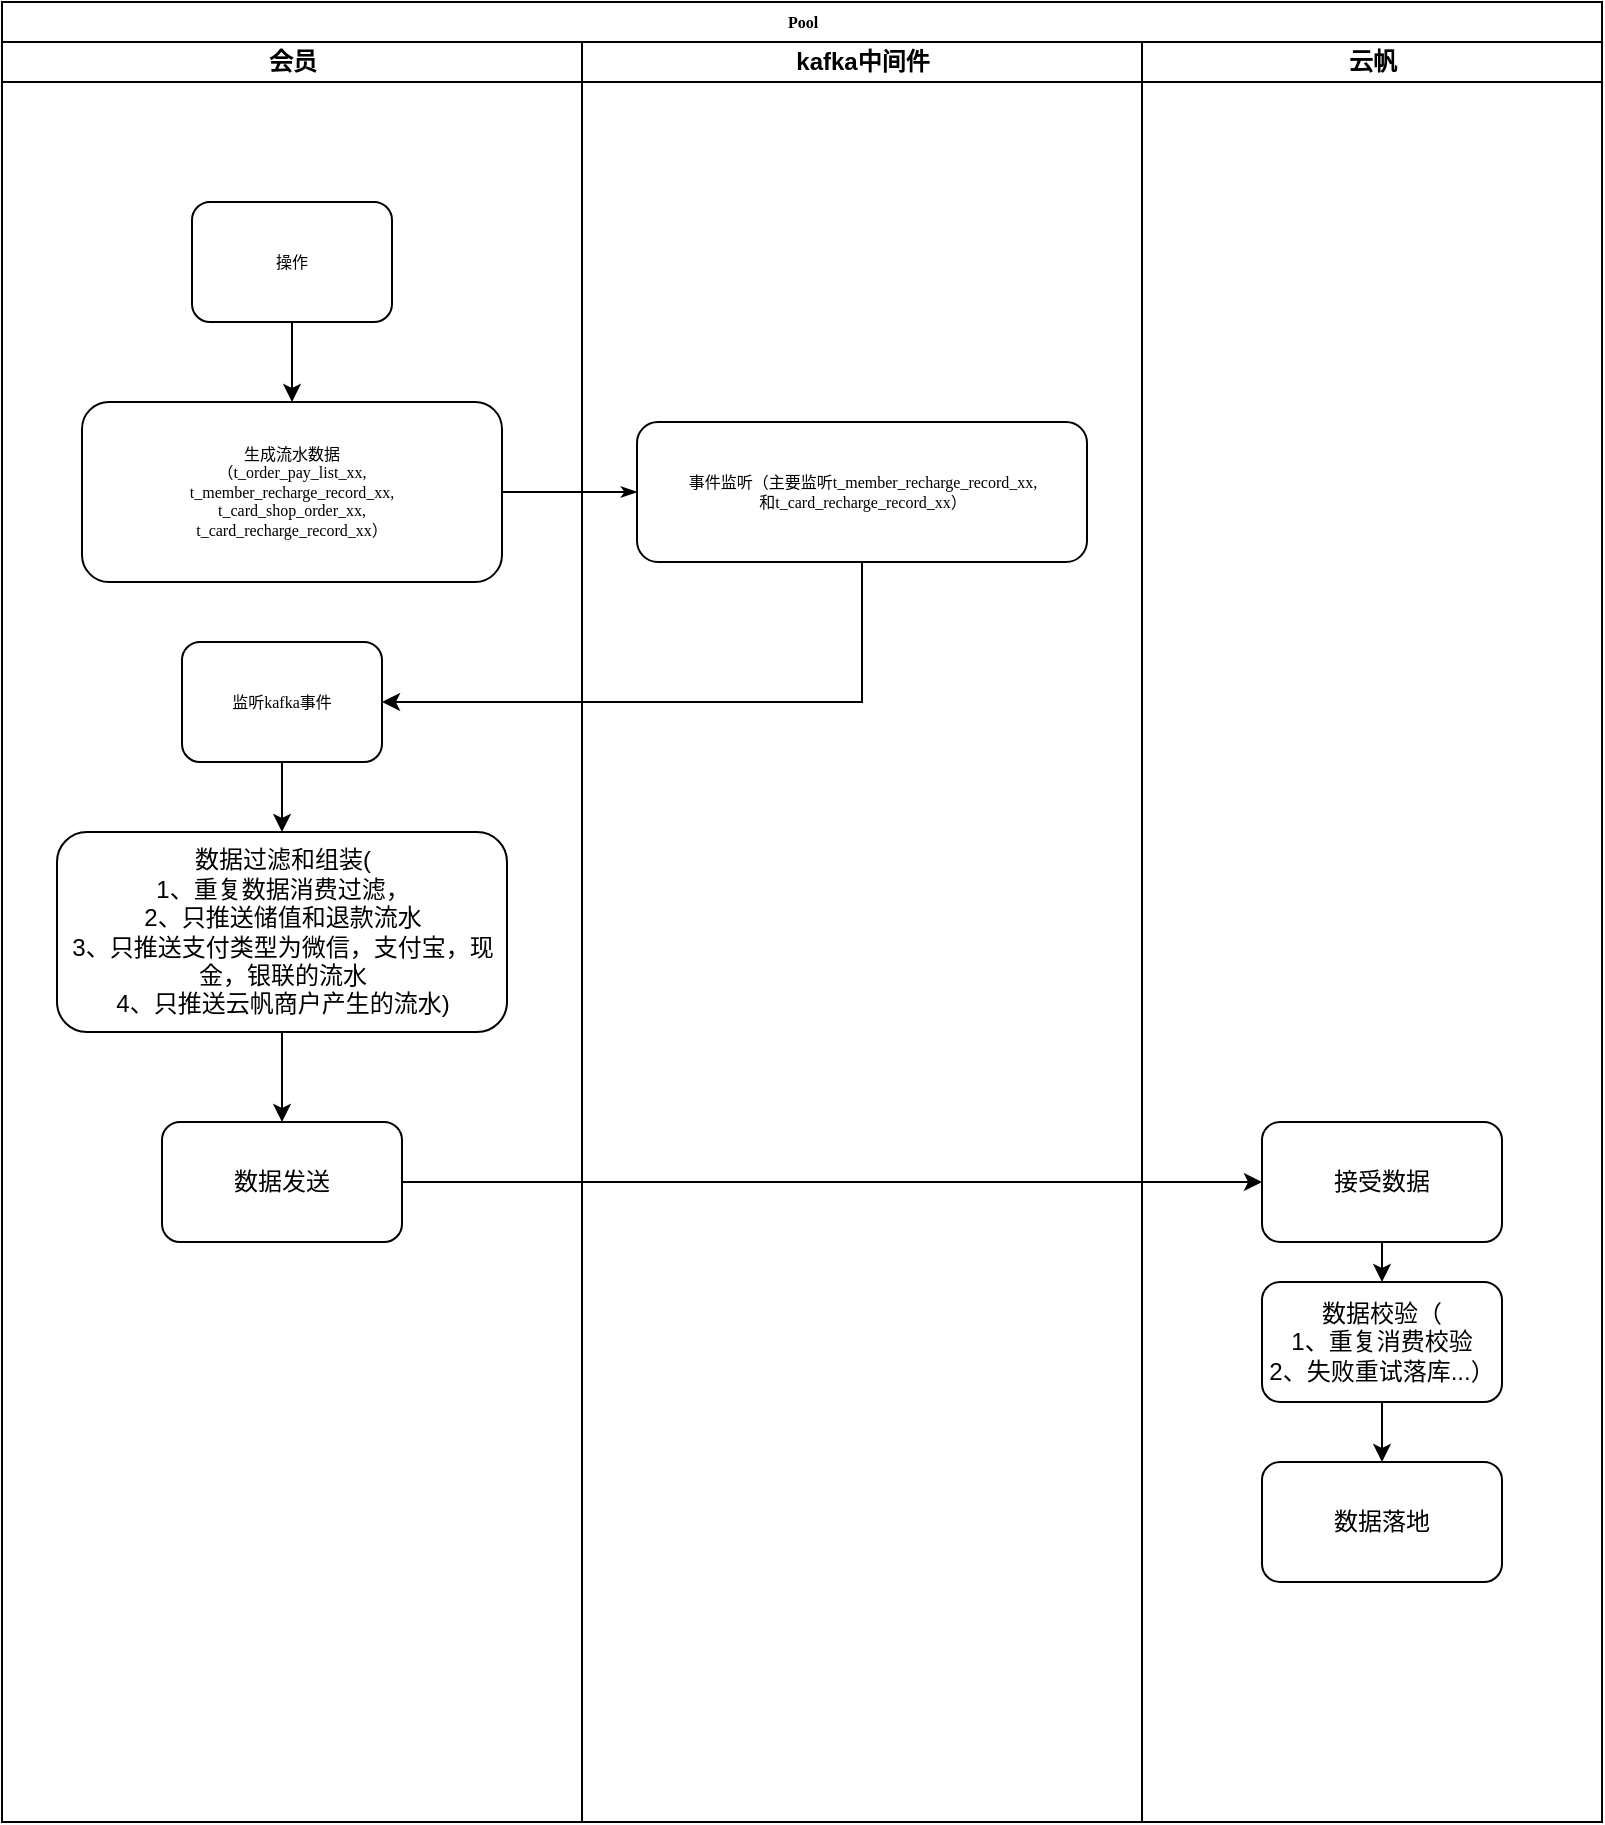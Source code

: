 <mxfile version="20.3.0" type="github">
  <diagram name="Page-1" id="74e2e168-ea6b-b213-b513-2b3c1d86103e">
    <mxGraphModel dx="1662" dy="762" grid="1" gridSize="10" guides="1" tooltips="1" connect="1" arrows="1" fold="1" page="1" pageScale="1" pageWidth="1100" pageHeight="850" background="none" math="0" shadow="0">
      <root>
        <mxCell id="0" />
        <mxCell id="1" parent="0" />
        <mxCell id="77e6c97f196da883-1" value="Pool" style="swimlane;html=1;childLayout=stackLayout;startSize=20;rounded=0;shadow=0;labelBackgroundColor=none;strokeWidth=1;fontFamily=Verdana;fontSize=8;align=center;" parent="1" vertex="1">
          <mxGeometry x="70" y="40" width="800" height="910" as="geometry">
            <mxRectangle x="70" y="40" width="70" height="30" as="alternateBounds" />
          </mxGeometry>
        </mxCell>
        <mxCell id="77e6c97f196da883-28" style="edgeStyle=orthogonalEdgeStyle;rounded=1;html=1;labelBackgroundColor=none;startArrow=none;startFill=0;startSize=5;endArrow=classicThin;endFill=1;endSize=5;jettySize=auto;orthogonalLoop=1;strokeWidth=1;fontFamily=Verdana;fontSize=8" parent="77e6c97f196da883-1" source="77e6c97f196da883-9" target="77e6c97f196da883-11" edge="1">
          <mxGeometry relative="1" as="geometry">
            <mxPoint x="350" y="205" as="targetPoint" />
          </mxGeometry>
        </mxCell>
        <mxCell id="77e6c97f196da883-2" value="会员" style="swimlane;html=1;startSize=20;" parent="77e6c97f196da883-1" vertex="1">
          <mxGeometry y="20" width="290" height="890" as="geometry" />
        </mxCell>
        <mxCell id="Sf8l0cbuQewU0bmxSOPo-6" style="edgeStyle=orthogonalEdgeStyle;rounded=0;orthogonalLoop=1;jettySize=auto;html=1;exitX=0.5;exitY=1;exitDx=0;exitDy=0;" edge="1" parent="77e6c97f196da883-2" source="77e6c97f196da883-8" target="77e6c97f196da883-9">
          <mxGeometry relative="1" as="geometry" />
        </mxCell>
        <mxCell id="77e6c97f196da883-8" value="操作" style="rounded=1;whiteSpace=wrap;html=1;shadow=0;labelBackgroundColor=none;strokeWidth=1;fontFamily=Verdana;fontSize=8;align=center;" parent="77e6c97f196da883-2" vertex="1">
          <mxGeometry x="95" y="80" width="100" height="60" as="geometry" />
        </mxCell>
        <mxCell id="77e6c97f196da883-9" value="生成流水数据&lt;br&gt;（t_order_pay_list_xx,&lt;br&gt;t_member_recharge_record_xx,&lt;br&gt;t_card_shop_order_xx,&lt;br&gt;t_card_recharge_record_xx）" style="rounded=1;whiteSpace=wrap;html=1;shadow=0;labelBackgroundColor=none;strokeWidth=1;fontFamily=Verdana;fontSize=8;align=center;" parent="77e6c97f196da883-2" vertex="1">
          <mxGeometry x="40" y="180" width="210" height="90" as="geometry" />
        </mxCell>
        <mxCell id="Sf8l0cbuQewU0bmxSOPo-10" style="edgeStyle=orthogonalEdgeStyle;rounded=0;orthogonalLoop=1;jettySize=auto;html=1;exitX=0.5;exitY=1;exitDx=0;exitDy=0;entryX=0.5;entryY=0;entryDx=0;entryDy=0;" edge="1" parent="77e6c97f196da883-2" source="77e6c97f196da883-10" target="Sf8l0cbuQewU0bmxSOPo-9">
          <mxGeometry relative="1" as="geometry" />
        </mxCell>
        <mxCell id="77e6c97f196da883-10" value="监听kafka事件" style="rounded=1;whiteSpace=wrap;html=1;shadow=0;labelBackgroundColor=none;strokeWidth=1;fontFamily=Verdana;fontSize=8;align=center;" parent="77e6c97f196da883-2" vertex="1">
          <mxGeometry x="90" y="300" width="100" height="60" as="geometry" />
        </mxCell>
        <mxCell id="Sf8l0cbuQewU0bmxSOPo-13" style="edgeStyle=orthogonalEdgeStyle;rounded=0;orthogonalLoop=1;jettySize=auto;html=1;exitX=0.5;exitY=1;exitDx=0;exitDy=0;entryX=0.5;entryY=0;entryDx=0;entryDy=0;" edge="1" parent="77e6c97f196da883-2" source="Sf8l0cbuQewU0bmxSOPo-9" target="Sf8l0cbuQewU0bmxSOPo-12">
          <mxGeometry relative="1" as="geometry" />
        </mxCell>
        <mxCell id="Sf8l0cbuQewU0bmxSOPo-9" value="数据过滤和组装(&lt;br&gt;1、重复数据消费过滤，&lt;br&gt;2、只推送储值和退款流水&lt;br&gt;3、只推送支付类型为微信，支付宝，现金，银联的流水&lt;br&gt;4、只推送云帆商户产生的流水)" style="rounded=1;whiteSpace=wrap;html=1;" vertex="1" parent="77e6c97f196da883-2">
          <mxGeometry x="27.5" y="395" width="225" height="100" as="geometry" />
        </mxCell>
        <mxCell id="Sf8l0cbuQewU0bmxSOPo-12" value="数据发送" style="rounded=1;whiteSpace=wrap;html=1;" vertex="1" parent="77e6c97f196da883-2">
          <mxGeometry x="80" y="540" width="120" height="60" as="geometry" />
        </mxCell>
        <mxCell id="77e6c97f196da883-3" value="kafka中间件" style="swimlane;html=1;startSize=20;" parent="77e6c97f196da883-1" vertex="1">
          <mxGeometry x="290" y="20" width="280" height="890" as="geometry" />
        </mxCell>
        <mxCell id="77e6c97f196da883-11" value="事件监听（主要监听t_member_recharge_record_xx,&lt;br&gt;和t_card_recharge_record_xx）" style="rounded=1;whiteSpace=wrap;html=1;shadow=0;labelBackgroundColor=none;strokeWidth=1;fontFamily=Verdana;fontSize=8;align=center;" parent="77e6c97f196da883-3" vertex="1">
          <mxGeometry x="27.5" y="190" width="225" height="70" as="geometry" />
        </mxCell>
        <mxCell id="77e6c97f196da883-4" value="云帆" style="swimlane;html=1;startSize=20;" parent="77e6c97f196da883-1" vertex="1">
          <mxGeometry x="570" y="20" width="230" height="890" as="geometry" />
        </mxCell>
        <mxCell id="Sf8l0cbuQewU0bmxSOPo-18" style="edgeStyle=orthogonalEdgeStyle;rounded=0;orthogonalLoop=1;jettySize=auto;html=1;exitX=0.5;exitY=1;exitDx=0;exitDy=0;entryX=0.5;entryY=0;entryDx=0;entryDy=0;" edge="1" parent="77e6c97f196da883-4" source="Sf8l0cbuQewU0bmxSOPo-15" target="Sf8l0cbuQewU0bmxSOPo-16">
          <mxGeometry relative="1" as="geometry" />
        </mxCell>
        <mxCell id="Sf8l0cbuQewU0bmxSOPo-15" value="接受数据" style="rounded=1;whiteSpace=wrap;html=1;" vertex="1" parent="77e6c97f196da883-4">
          <mxGeometry x="60" y="540" width="120" height="60" as="geometry" />
        </mxCell>
        <mxCell id="Sf8l0cbuQewU0bmxSOPo-19" style="edgeStyle=orthogonalEdgeStyle;rounded=0;orthogonalLoop=1;jettySize=auto;html=1;exitX=0.5;exitY=1;exitDx=0;exitDy=0;entryX=0.5;entryY=0;entryDx=0;entryDy=0;" edge="1" parent="77e6c97f196da883-4" source="Sf8l0cbuQewU0bmxSOPo-16" target="Sf8l0cbuQewU0bmxSOPo-17">
          <mxGeometry relative="1" as="geometry" />
        </mxCell>
        <mxCell id="Sf8l0cbuQewU0bmxSOPo-16" value="数据校验（&lt;br&gt;1、重复消费校验&lt;br&gt;2、失败重试落库...）" style="rounded=1;whiteSpace=wrap;html=1;" vertex="1" parent="77e6c97f196da883-4">
          <mxGeometry x="60" y="620" width="120" height="60" as="geometry" />
        </mxCell>
        <mxCell id="Sf8l0cbuQewU0bmxSOPo-17" value="数据落地" style="rounded=1;whiteSpace=wrap;html=1;" vertex="1" parent="77e6c97f196da883-4">
          <mxGeometry x="60" y="710" width="120" height="60" as="geometry" />
        </mxCell>
        <mxCell id="Sf8l0cbuQewU0bmxSOPo-8" style="edgeStyle=orthogonalEdgeStyle;rounded=0;orthogonalLoop=1;jettySize=auto;html=1;exitX=0.5;exitY=1;exitDx=0;exitDy=0;entryX=1;entryY=0.5;entryDx=0;entryDy=0;" edge="1" parent="77e6c97f196da883-1" source="77e6c97f196da883-11" target="77e6c97f196da883-10">
          <mxGeometry relative="1" as="geometry" />
        </mxCell>
        <mxCell id="Sf8l0cbuQewU0bmxSOPo-14" style="edgeStyle=orthogonalEdgeStyle;rounded=0;orthogonalLoop=1;jettySize=auto;html=1;exitX=1;exitY=0.5;exitDx=0;exitDy=0;entryX=0;entryY=0.5;entryDx=0;entryDy=0;" edge="1" parent="77e6c97f196da883-1" source="Sf8l0cbuQewU0bmxSOPo-12" target="Sf8l0cbuQewU0bmxSOPo-15">
          <mxGeometry relative="1" as="geometry">
            <mxPoint x="630" y="660" as="targetPoint" />
          </mxGeometry>
        </mxCell>
      </root>
    </mxGraphModel>
  </diagram>
</mxfile>
